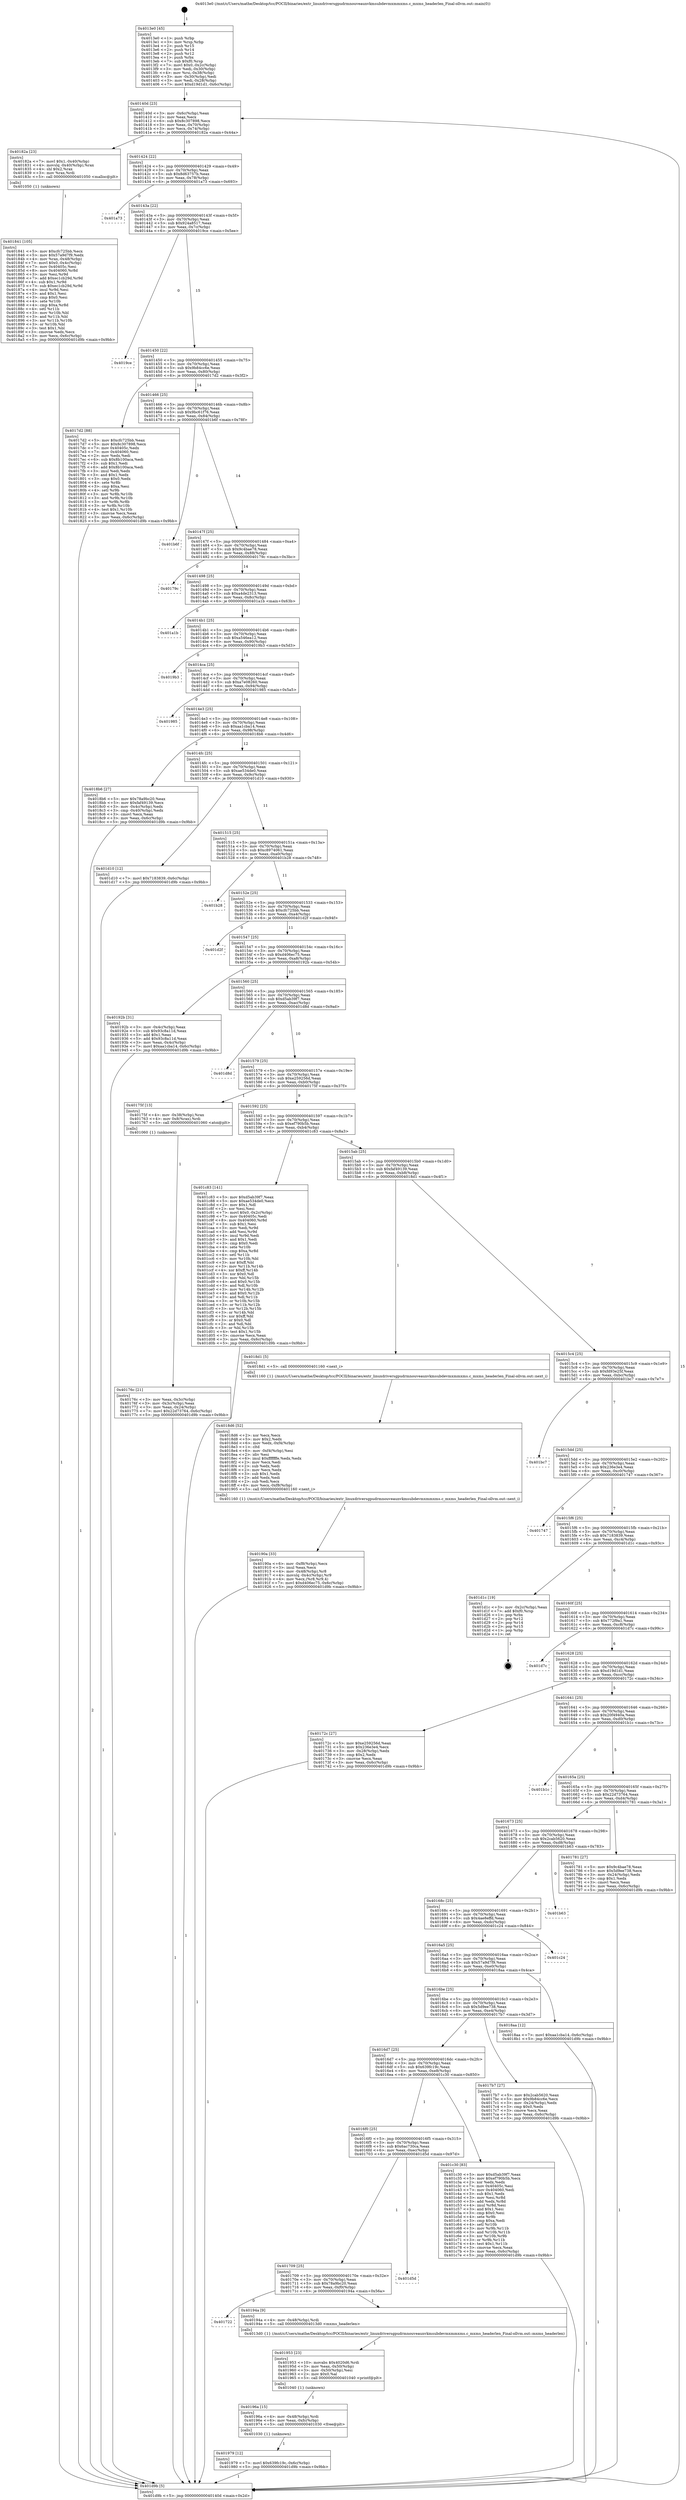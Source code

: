 digraph "0x4013e0" {
  label = "0x4013e0 (/mnt/c/Users/mathe/Desktop/tcc/POCII/binaries/extr_linuxdriversgpudrmnouveaunvkmsubdevmxmmxms.c_mxms_headerlen_Final-ollvm.out::main(0))"
  labelloc = "t"
  node[shape=record]

  Entry [label="",width=0.3,height=0.3,shape=circle,fillcolor=black,style=filled]
  "0x40140d" [label="{
     0x40140d [23]\l
     | [instrs]\l
     &nbsp;&nbsp;0x40140d \<+3\>: mov -0x6c(%rbp),%eax\l
     &nbsp;&nbsp;0x401410 \<+2\>: mov %eax,%ecx\l
     &nbsp;&nbsp;0x401412 \<+6\>: sub $0x8c307898,%ecx\l
     &nbsp;&nbsp;0x401418 \<+3\>: mov %eax,-0x70(%rbp)\l
     &nbsp;&nbsp;0x40141b \<+3\>: mov %ecx,-0x74(%rbp)\l
     &nbsp;&nbsp;0x40141e \<+6\>: je 000000000040182a \<main+0x44a\>\l
  }"]
  "0x40182a" [label="{
     0x40182a [23]\l
     | [instrs]\l
     &nbsp;&nbsp;0x40182a \<+7\>: movl $0x1,-0x40(%rbp)\l
     &nbsp;&nbsp;0x401831 \<+4\>: movslq -0x40(%rbp),%rax\l
     &nbsp;&nbsp;0x401835 \<+4\>: shl $0x2,%rax\l
     &nbsp;&nbsp;0x401839 \<+3\>: mov %rax,%rdi\l
     &nbsp;&nbsp;0x40183c \<+5\>: call 0000000000401050 \<malloc@plt\>\l
     | [calls]\l
     &nbsp;&nbsp;0x401050 \{1\} (unknown)\l
  }"]
  "0x401424" [label="{
     0x401424 [22]\l
     | [instrs]\l
     &nbsp;&nbsp;0x401424 \<+5\>: jmp 0000000000401429 \<main+0x49\>\l
     &nbsp;&nbsp;0x401429 \<+3\>: mov -0x70(%rbp),%eax\l
     &nbsp;&nbsp;0x40142c \<+5\>: sub $0x8d63757b,%eax\l
     &nbsp;&nbsp;0x401431 \<+3\>: mov %eax,-0x78(%rbp)\l
     &nbsp;&nbsp;0x401434 \<+6\>: je 0000000000401a73 \<main+0x693\>\l
  }"]
  Exit [label="",width=0.3,height=0.3,shape=circle,fillcolor=black,style=filled,peripheries=2]
  "0x401a73" [label="{
     0x401a73\l
  }", style=dashed]
  "0x40143a" [label="{
     0x40143a [22]\l
     | [instrs]\l
     &nbsp;&nbsp;0x40143a \<+5\>: jmp 000000000040143f \<main+0x5f\>\l
     &nbsp;&nbsp;0x40143f \<+3\>: mov -0x70(%rbp),%eax\l
     &nbsp;&nbsp;0x401442 \<+5\>: sub $0x924a8517,%eax\l
     &nbsp;&nbsp;0x401447 \<+3\>: mov %eax,-0x7c(%rbp)\l
     &nbsp;&nbsp;0x40144a \<+6\>: je 00000000004019ce \<main+0x5ee\>\l
  }"]
  "0x401979" [label="{
     0x401979 [12]\l
     | [instrs]\l
     &nbsp;&nbsp;0x401979 \<+7\>: movl $0x639fc19c,-0x6c(%rbp)\l
     &nbsp;&nbsp;0x401980 \<+5\>: jmp 0000000000401d9b \<main+0x9bb\>\l
  }"]
  "0x4019ce" [label="{
     0x4019ce\l
  }", style=dashed]
  "0x401450" [label="{
     0x401450 [22]\l
     | [instrs]\l
     &nbsp;&nbsp;0x401450 \<+5\>: jmp 0000000000401455 \<main+0x75\>\l
     &nbsp;&nbsp;0x401455 \<+3\>: mov -0x70(%rbp),%eax\l
     &nbsp;&nbsp;0x401458 \<+5\>: sub $0x9b84cc6e,%eax\l
     &nbsp;&nbsp;0x40145d \<+3\>: mov %eax,-0x80(%rbp)\l
     &nbsp;&nbsp;0x401460 \<+6\>: je 00000000004017d2 \<main+0x3f2\>\l
  }"]
  "0x40196a" [label="{
     0x40196a [15]\l
     | [instrs]\l
     &nbsp;&nbsp;0x40196a \<+4\>: mov -0x48(%rbp),%rdi\l
     &nbsp;&nbsp;0x40196e \<+6\>: mov %eax,-0xfc(%rbp)\l
     &nbsp;&nbsp;0x401974 \<+5\>: call 0000000000401030 \<free@plt\>\l
     | [calls]\l
     &nbsp;&nbsp;0x401030 \{1\} (unknown)\l
  }"]
  "0x4017d2" [label="{
     0x4017d2 [88]\l
     | [instrs]\l
     &nbsp;&nbsp;0x4017d2 \<+5\>: mov $0xcfc725bb,%eax\l
     &nbsp;&nbsp;0x4017d7 \<+5\>: mov $0x8c307898,%ecx\l
     &nbsp;&nbsp;0x4017dc \<+7\>: mov 0x40405c,%edx\l
     &nbsp;&nbsp;0x4017e3 \<+7\>: mov 0x404060,%esi\l
     &nbsp;&nbsp;0x4017ea \<+2\>: mov %edx,%edi\l
     &nbsp;&nbsp;0x4017ec \<+6\>: sub $0x8b100aca,%edi\l
     &nbsp;&nbsp;0x4017f2 \<+3\>: sub $0x1,%edi\l
     &nbsp;&nbsp;0x4017f5 \<+6\>: add $0x8b100aca,%edi\l
     &nbsp;&nbsp;0x4017fb \<+3\>: imul %edi,%edx\l
     &nbsp;&nbsp;0x4017fe \<+3\>: and $0x1,%edx\l
     &nbsp;&nbsp;0x401801 \<+3\>: cmp $0x0,%edx\l
     &nbsp;&nbsp;0x401804 \<+4\>: sete %r8b\l
     &nbsp;&nbsp;0x401808 \<+3\>: cmp $0xa,%esi\l
     &nbsp;&nbsp;0x40180b \<+4\>: setl %r9b\l
     &nbsp;&nbsp;0x40180f \<+3\>: mov %r8b,%r10b\l
     &nbsp;&nbsp;0x401812 \<+3\>: and %r9b,%r10b\l
     &nbsp;&nbsp;0x401815 \<+3\>: xor %r9b,%r8b\l
     &nbsp;&nbsp;0x401818 \<+3\>: or %r8b,%r10b\l
     &nbsp;&nbsp;0x40181b \<+4\>: test $0x1,%r10b\l
     &nbsp;&nbsp;0x40181f \<+3\>: cmovne %ecx,%eax\l
     &nbsp;&nbsp;0x401822 \<+3\>: mov %eax,-0x6c(%rbp)\l
     &nbsp;&nbsp;0x401825 \<+5\>: jmp 0000000000401d9b \<main+0x9bb\>\l
  }"]
  "0x401466" [label="{
     0x401466 [25]\l
     | [instrs]\l
     &nbsp;&nbsp;0x401466 \<+5\>: jmp 000000000040146b \<main+0x8b\>\l
     &nbsp;&nbsp;0x40146b \<+3\>: mov -0x70(%rbp),%eax\l
     &nbsp;&nbsp;0x40146e \<+5\>: sub $0x9bc61f76,%eax\l
     &nbsp;&nbsp;0x401473 \<+6\>: mov %eax,-0x84(%rbp)\l
     &nbsp;&nbsp;0x401479 \<+6\>: je 0000000000401b6f \<main+0x78f\>\l
  }"]
  "0x401953" [label="{
     0x401953 [23]\l
     | [instrs]\l
     &nbsp;&nbsp;0x401953 \<+10\>: movabs $0x4020d6,%rdi\l
     &nbsp;&nbsp;0x40195d \<+3\>: mov %eax,-0x50(%rbp)\l
     &nbsp;&nbsp;0x401960 \<+3\>: mov -0x50(%rbp),%esi\l
     &nbsp;&nbsp;0x401963 \<+2\>: mov $0x0,%al\l
     &nbsp;&nbsp;0x401965 \<+5\>: call 0000000000401040 \<printf@plt\>\l
     | [calls]\l
     &nbsp;&nbsp;0x401040 \{1\} (unknown)\l
  }"]
  "0x401b6f" [label="{
     0x401b6f\l
  }", style=dashed]
  "0x40147f" [label="{
     0x40147f [25]\l
     | [instrs]\l
     &nbsp;&nbsp;0x40147f \<+5\>: jmp 0000000000401484 \<main+0xa4\>\l
     &nbsp;&nbsp;0x401484 \<+3\>: mov -0x70(%rbp),%eax\l
     &nbsp;&nbsp;0x401487 \<+5\>: sub $0x9c4bae78,%eax\l
     &nbsp;&nbsp;0x40148c \<+6\>: mov %eax,-0x88(%rbp)\l
     &nbsp;&nbsp;0x401492 \<+6\>: je 000000000040179c \<main+0x3bc\>\l
  }"]
  "0x401722" [label="{
     0x401722\l
  }", style=dashed]
  "0x40179c" [label="{
     0x40179c\l
  }", style=dashed]
  "0x401498" [label="{
     0x401498 [25]\l
     | [instrs]\l
     &nbsp;&nbsp;0x401498 \<+5\>: jmp 000000000040149d \<main+0xbd\>\l
     &nbsp;&nbsp;0x40149d \<+3\>: mov -0x70(%rbp),%eax\l
     &nbsp;&nbsp;0x4014a0 \<+5\>: sub $0xa4de2313,%eax\l
     &nbsp;&nbsp;0x4014a5 \<+6\>: mov %eax,-0x8c(%rbp)\l
     &nbsp;&nbsp;0x4014ab \<+6\>: je 0000000000401a1b \<main+0x63b\>\l
  }"]
  "0x40194a" [label="{
     0x40194a [9]\l
     | [instrs]\l
     &nbsp;&nbsp;0x40194a \<+4\>: mov -0x48(%rbp),%rdi\l
     &nbsp;&nbsp;0x40194e \<+5\>: call 00000000004013d0 \<mxms_headerlen\>\l
     | [calls]\l
     &nbsp;&nbsp;0x4013d0 \{1\} (/mnt/c/Users/mathe/Desktop/tcc/POCII/binaries/extr_linuxdriversgpudrmnouveaunvkmsubdevmxmmxms.c_mxms_headerlen_Final-ollvm.out::mxms_headerlen)\l
  }"]
  "0x401a1b" [label="{
     0x401a1b\l
  }", style=dashed]
  "0x4014b1" [label="{
     0x4014b1 [25]\l
     | [instrs]\l
     &nbsp;&nbsp;0x4014b1 \<+5\>: jmp 00000000004014b6 \<main+0xd6\>\l
     &nbsp;&nbsp;0x4014b6 \<+3\>: mov -0x70(%rbp),%eax\l
     &nbsp;&nbsp;0x4014b9 \<+5\>: sub $0xa546ea12,%eax\l
     &nbsp;&nbsp;0x4014be \<+6\>: mov %eax,-0x90(%rbp)\l
     &nbsp;&nbsp;0x4014c4 \<+6\>: je 00000000004019b3 \<main+0x5d3\>\l
  }"]
  "0x401709" [label="{
     0x401709 [25]\l
     | [instrs]\l
     &nbsp;&nbsp;0x401709 \<+5\>: jmp 000000000040170e \<main+0x32e\>\l
     &nbsp;&nbsp;0x40170e \<+3\>: mov -0x70(%rbp),%eax\l
     &nbsp;&nbsp;0x401711 \<+5\>: sub $0x78a9bc20,%eax\l
     &nbsp;&nbsp;0x401716 \<+6\>: mov %eax,-0xf0(%rbp)\l
     &nbsp;&nbsp;0x40171c \<+6\>: je 000000000040194a \<main+0x56a\>\l
  }"]
  "0x4019b3" [label="{
     0x4019b3\l
  }", style=dashed]
  "0x4014ca" [label="{
     0x4014ca [25]\l
     | [instrs]\l
     &nbsp;&nbsp;0x4014ca \<+5\>: jmp 00000000004014cf \<main+0xef\>\l
     &nbsp;&nbsp;0x4014cf \<+3\>: mov -0x70(%rbp),%eax\l
     &nbsp;&nbsp;0x4014d2 \<+5\>: sub $0xa7e08260,%eax\l
     &nbsp;&nbsp;0x4014d7 \<+6\>: mov %eax,-0x94(%rbp)\l
     &nbsp;&nbsp;0x4014dd \<+6\>: je 0000000000401985 \<main+0x5a5\>\l
  }"]
  "0x401d5d" [label="{
     0x401d5d\l
  }", style=dashed]
  "0x401985" [label="{
     0x401985\l
  }", style=dashed]
  "0x4014e3" [label="{
     0x4014e3 [25]\l
     | [instrs]\l
     &nbsp;&nbsp;0x4014e3 \<+5\>: jmp 00000000004014e8 \<main+0x108\>\l
     &nbsp;&nbsp;0x4014e8 \<+3\>: mov -0x70(%rbp),%eax\l
     &nbsp;&nbsp;0x4014eb \<+5\>: sub $0xaa1cba14,%eax\l
     &nbsp;&nbsp;0x4014f0 \<+6\>: mov %eax,-0x98(%rbp)\l
     &nbsp;&nbsp;0x4014f6 \<+6\>: je 00000000004018b6 \<main+0x4d6\>\l
  }"]
  "0x4016f0" [label="{
     0x4016f0 [25]\l
     | [instrs]\l
     &nbsp;&nbsp;0x4016f0 \<+5\>: jmp 00000000004016f5 \<main+0x315\>\l
     &nbsp;&nbsp;0x4016f5 \<+3\>: mov -0x70(%rbp),%eax\l
     &nbsp;&nbsp;0x4016f8 \<+5\>: sub $0x6ac730ca,%eax\l
     &nbsp;&nbsp;0x4016fd \<+6\>: mov %eax,-0xec(%rbp)\l
     &nbsp;&nbsp;0x401703 \<+6\>: je 0000000000401d5d \<main+0x97d\>\l
  }"]
  "0x4018b6" [label="{
     0x4018b6 [27]\l
     | [instrs]\l
     &nbsp;&nbsp;0x4018b6 \<+5\>: mov $0x78a9bc20,%eax\l
     &nbsp;&nbsp;0x4018bb \<+5\>: mov $0xfaf49139,%ecx\l
     &nbsp;&nbsp;0x4018c0 \<+3\>: mov -0x4c(%rbp),%edx\l
     &nbsp;&nbsp;0x4018c3 \<+3\>: cmp -0x40(%rbp),%edx\l
     &nbsp;&nbsp;0x4018c6 \<+3\>: cmovl %ecx,%eax\l
     &nbsp;&nbsp;0x4018c9 \<+3\>: mov %eax,-0x6c(%rbp)\l
     &nbsp;&nbsp;0x4018cc \<+5\>: jmp 0000000000401d9b \<main+0x9bb\>\l
  }"]
  "0x4014fc" [label="{
     0x4014fc [25]\l
     | [instrs]\l
     &nbsp;&nbsp;0x4014fc \<+5\>: jmp 0000000000401501 \<main+0x121\>\l
     &nbsp;&nbsp;0x401501 \<+3\>: mov -0x70(%rbp),%eax\l
     &nbsp;&nbsp;0x401504 \<+5\>: sub $0xae534de0,%eax\l
     &nbsp;&nbsp;0x401509 \<+6\>: mov %eax,-0x9c(%rbp)\l
     &nbsp;&nbsp;0x40150f \<+6\>: je 0000000000401d10 \<main+0x930\>\l
  }"]
  "0x401c30" [label="{
     0x401c30 [83]\l
     | [instrs]\l
     &nbsp;&nbsp;0x401c30 \<+5\>: mov $0xd5ab39f7,%eax\l
     &nbsp;&nbsp;0x401c35 \<+5\>: mov $0xef790b5b,%ecx\l
     &nbsp;&nbsp;0x401c3a \<+2\>: xor %edx,%edx\l
     &nbsp;&nbsp;0x401c3c \<+7\>: mov 0x40405c,%esi\l
     &nbsp;&nbsp;0x401c43 \<+7\>: mov 0x404060,%edi\l
     &nbsp;&nbsp;0x401c4a \<+3\>: sub $0x1,%edx\l
     &nbsp;&nbsp;0x401c4d \<+3\>: mov %esi,%r8d\l
     &nbsp;&nbsp;0x401c50 \<+3\>: add %edx,%r8d\l
     &nbsp;&nbsp;0x401c53 \<+4\>: imul %r8d,%esi\l
     &nbsp;&nbsp;0x401c57 \<+3\>: and $0x1,%esi\l
     &nbsp;&nbsp;0x401c5a \<+3\>: cmp $0x0,%esi\l
     &nbsp;&nbsp;0x401c5d \<+4\>: sete %r9b\l
     &nbsp;&nbsp;0x401c61 \<+3\>: cmp $0xa,%edi\l
     &nbsp;&nbsp;0x401c64 \<+4\>: setl %r10b\l
     &nbsp;&nbsp;0x401c68 \<+3\>: mov %r9b,%r11b\l
     &nbsp;&nbsp;0x401c6b \<+3\>: and %r10b,%r11b\l
     &nbsp;&nbsp;0x401c6e \<+3\>: xor %r10b,%r9b\l
     &nbsp;&nbsp;0x401c71 \<+3\>: or %r9b,%r11b\l
     &nbsp;&nbsp;0x401c74 \<+4\>: test $0x1,%r11b\l
     &nbsp;&nbsp;0x401c78 \<+3\>: cmovne %ecx,%eax\l
     &nbsp;&nbsp;0x401c7b \<+3\>: mov %eax,-0x6c(%rbp)\l
     &nbsp;&nbsp;0x401c7e \<+5\>: jmp 0000000000401d9b \<main+0x9bb\>\l
  }"]
  "0x401d10" [label="{
     0x401d10 [12]\l
     | [instrs]\l
     &nbsp;&nbsp;0x401d10 \<+7\>: movl $0x7183839,-0x6c(%rbp)\l
     &nbsp;&nbsp;0x401d17 \<+5\>: jmp 0000000000401d9b \<main+0x9bb\>\l
  }"]
  "0x401515" [label="{
     0x401515 [25]\l
     | [instrs]\l
     &nbsp;&nbsp;0x401515 \<+5\>: jmp 000000000040151a \<main+0x13a\>\l
     &nbsp;&nbsp;0x40151a \<+3\>: mov -0x70(%rbp),%eax\l
     &nbsp;&nbsp;0x40151d \<+5\>: sub $0xc8974061,%eax\l
     &nbsp;&nbsp;0x401522 \<+6\>: mov %eax,-0xa0(%rbp)\l
     &nbsp;&nbsp;0x401528 \<+6\>: je 0000000000401b28 \<main+0x748\>\l
  }"]
  "0x40190a" [label="{
     0x40190a [33]\l
     | [instrs]\l
     &nbsp;&nbsp;0x40190a \<+6\>: mov -0xf8(%rbp),%ecx\l
     &nbsp;&nbsp;0x401910 \<+3\>: imul %eax,%ecx\l
     &nbsp;&nbsp;0x401913 \<+4\>: mov -0x48(%rbp),%r8\l
     &nbsp;&nbsp;0x401917 \<+4\>: movslq -0x4c(%rbp),%r9\l
     &nbsp;&nbsp;0x40191b \<+4\>: mov %ecx,(%r8,%r9,4)\l
     &nbsp;&nbsp;0x40191f \<+7\>: movl $0xd406ec75,-0x6c(%rbp)\l
     &nbsp;&nbsp;0x401926 \<+5\>: jmp 0000000000401d9b \<main+0x9bb\>\l
  }"]
  "0x401b28" [label="{
     0x401b28\l
  }", style=dashed]
  "0x40152e" [label="{
     0x40152e [25]\l
     | [instrs]\l
     &nbsp;&nbsp;0x40152e \<+5\>: jmp 0000000000401533 \<main+0x153\>\l
     &nbsp;&nbsp;0x401533 \<+3\>: mov -0x70(%rbp),%eax\l
     &nbsp;&nbsp;0x401536 \<+5\>: sub $0xcfc725bb,%eax\l
     &nbsp;&nbsp;0x40153b \<+6\>: mov %eax,-0xa4(%rbp)\l
     &nbsp;&nbsp;0x401541 \<+6\>: je 0000000000401d2f \<main+0x94f\>\l
  }"]
  "0x4018d6" [label="{
     0x4018d6 [52]\l
     | [instrs]\l
     &nbsp;&nbsp;0x4018d6 \<+2\>: xor %ecx,%ecx\l
     &nbsp;&nbsp;0x4018d8 \<+5\>: mov $0x2,%edx\l
     &nbsp;&nbsp;0x4018dd \<+6\>: mov %edx,-0xf4(%rbp)\l
     &nbsp;&nbsp;0x4018e3 \<+1\>: cltd\l
     &nbsp;&nbsp;0x4018e4 \<+6\>: mov -0xf4(%rbp),%esi\l
     &nbsp;&nbsp;0x4018ea \<+2\>: idiv %esi\l
     &nbsp;&nbsp;0x4018ec \<+6\>: imul $0xfffffffe,%edx,%edx\l
     &nbsp;&nbsp;0x4018f2 \<+2\>: mov %ecx,%edi\l
     &nbsp;&nbsp;0x4018f4 \<+2\>: sub %edx,%edi\l
     &nbsp;&nbsp;0x4018f6 \<+2\>: mov %ecx,%edx\l
     &nbsp;&nbsp;0x4018f8 \<+3\>: sub $0x1,%edx\l
     &nbsp;&nbsp;0x4018fb \<+2\>: add %edx,%edi\l
     &nbsp;&nbsp;0x4018fd \<+2\>: sub %edi,%ecx\l
     &nbsp;&nbsp;0x4018ff \<+6\>: mov %ecx,-0xf8(%rbp)\l
     &nbsp;&nbsp;0x401905 \<+5\>: call 0000000000401160 \<next_i\>\l
     | [calls]\l
     &nbsp;&nbsp;0x401160 \{1\} (/mnt/c/Users/mathe/Desktop/tcc/POCII/binaries/extr_linuxdriversgpudrmnouveaunvkmsubdevmxmmxms.c_mxms_headerlen_Final-ollvm.out::next_i)\l
  }"]
  "0x401d2f" [label="{
     0x401d2f\l
  }", style=dashed]
  "0x401547" [label="{
     0x401547 [25]\l
     | [instrs]\l
     &nbsp;&nbsp;0x401547 \<+5\>: jmp 000000000040154c \<main+0x16c\>\l
     &nbsp;&nbsp;0x40154c \<+3\>: mov -0x70(%rbp),%eax\l
     &nbsp;&nbsp;0x40154f \<+5\>: sub $0xd406ec75,%eax\l
     &nbsp;&nbsp;0x401554 \<+6\>: mov %eax,-0xa8(%rbp)\l
     &nbsp;&nbsp;0x40155a \<+6\>: je 000000000040192b \<main+0x54b\>\l
  }"]
  "0x401841" [label="{
     0x401841 [105]\l
     | [instrs]\l
     &nbsp;&nbsp;0x401841 \<+5\>: mov $0xcfc725bb,%ecx\l
     &nbsp;&nbsp;0x401846 \<+5\>: mov $0x57a9d7f9,%edx\l
     &nbsp;&nbsp;0x40184b \<+4\>: mov %rax,-0x48(%rbp)\l
     &nbsp;&nbsp;0x40184f \<+7\>: movl $0x0,-0x4c(%rbp)\l
     &nbsp;&nbsp;0x401856 \<+7\>: mov 0x40405c,%esi\l
     &nbsp;&nbsp;0x40185d \<+8\>: mov 0x404060,%r8d\l
     &nbsp;&nbsp;0x401865 \<+3\>: mov %esi,%r9d\l
     &nbsp;&nbsp;0x401868 \<+7\>: add $0xec1cb29d,%r9d\l
     &nbsp;&nbsp;0x40186f \<+4\>: sub $0x1,%r9d\l
     &nbsp;&nbsp;0x401873 \<+7\>: sub $0xec1cb29d,%r9d\l
     &nbsp;&nbsp;0x40187a \<+4\>: imul %r9d,%esi\l
     &nbsp;&nbsp;0x40187e \<+3\>: and $0x1,%esi\l
     &nbsp;&nbsp;0x401881 \<+3\>: cmp $0x0,%esi\l
     &nbsp;&nbsp;0x401884 \<+4\>: sete %r10b\l
     &nbsp;&nbsp;0x401888 \<+4\>: cmp $0xa,%r8d\l
     &nbsp;&nbsp;0x40188c \<+4\>: setl %r11b\l
     &nbsp;&nbsp;0x401890 \<+3\>: mov %r10b,%bl\l
     &nbsp;&nbsp;0x401893 \<+3\>: and %r11b,%bl\l
     &nbsp;&nbsp;0x401896 \<+3\>: xor %r11b,%r10b\l
     &nbsp;&nbsp;0x401899 \<+3\>: or %r10b,%bl\l
     &nbsp;&nbsp;0x40189c \<+3\>: test $0x1,%bl\l
     &nbsp;&nbsp;0x40189f \<+3\>: cmovne %edx,%ecx\l
     &nbsp;&nbsp;0x4018a2 \<+3\>: mov %ecx,-0x6c(%rbp)\l
     &nbsp;&nbsp;0x4018a5 \<+5\>: jmp 0000000000401d9b \<main+0x9bb\>\l
  }"]
  "0x40192b" [label="{
     0x40192b [31]\l
     | [instrs]\l
     &nbsp;&nbsp;0x40192b \<+3\>: mov -0x4c(%rbp),%eax\l
     &nbsp;&nbsp;0x40192e \<+5\>: sub $0x93c8a11d,%eax\l
     &nbsp;&nbsp;0x401933 \<+3\>: add $0x1,%eax\l
     &nbsp;&nbsp;0x401936 \<+5\>: add $0x93c8a11d,%eax\l
     &nbsp;&nbsp;0x40193b \<+3\>: mov %eax,-0x4c(%rbp)\l
     &nbsp;&nbsp;0x40193e \<+7\>: movl $0xaa1cba14,-0x6c(%rbp)\l
     &nbsp;&nbsp;0x401945 \<+5\>: jmp 0000000000401d9b \<main+0x9bb\>\l
  }"]
  "0x401560" [label="{
     0x401560 [25]\l
     | [instrs]\l
     &nbsp;&nbsp;0x401560 \<+5\>: jmp 0000000000401565 \<main+0x185\>\l
     &nbsp;&nbsp;0x401565 \<+3\>: mov -0x70(%rbp),%eax\l
     &nbsp;&nbsp;0x401568 \<+5\>: sub $0xd5ab39f7,%eax\l
     &nbsp;&nbsp;0x40156d \<+6\>: mov %eax,-0xac(%rbp)\l
     &nbsp;&nbsp;0x401573 \<+6\>: je 0000000000401d8d \<main+0x9ad\>\l
  }"]
  "0x4016d7" [label="{
     0x4016d7 [25]\l
     | [instrs]\l
     &nbsp;&nbsp;0x4016d7 \<+5\>: jmp 00000000004016dc \<main+0x2fc\>\l
     &nbsp;&nbsp;0x4016dc \<+3\>: mov -0x70(%rbp),%eax\l
     &nbsp;&nbsp;0x4016df \<+5\>: sub $0x639fc19c,%eax\l
     &nbsp;&nbsp;0x4016e4 \<+6\>: mov %eax,-0xe8(%rbp)\l
     &nbsp;&nbsp;0x4016ea \<+6\>: je 0000000000401c30 \<main+0x850\>\l
  }"]
  "0x401d8d" [label="{
     0x401d8d\l
  }", style=dashed]
  "0x401579" [label="{
     0x401579 [25]\l
     | [instrs]\l
     &nbsp;&nbsp;0x401579 \<+5\>: jmp 000000000040157e \<main+0x19e\>\l
     &nbsp;&nbsp;0x40157e \<+3\>: mov -0x70(%rbp),%eax\l
     &nbsp;&nbsp;0x401581 \<+5\>: sub $0xe259256d,%eax\l
     &nbsp;&nbsp;0x401586 \<+6\>: mov %eax,-0xb0(%rbp)\l
     &nbsp;&nbsp;0x40158c \<+6\>: je 000000000040175f \<main+0x37f\>\l
  }"]
  "0x4017b7" [label="{
     0x4017b7 [27]\l
     | [instrs]\l
     &nbsp;&nbsp;0x4017b7 \<+5\>: mov $0x2cab5620,%eax\l
     &nbsp;&nbsp;0x4017bc \<+5\>: mov $0x9b84cc6e,%ecx\l
     &nbsp;&nbsp;0x4017c1 \<+3\>: mov -0x24(%rbp),%edx\l
     &nbsp;&nbsp;0x4017c4 \<+3\>: cmp $0x0,%edx\l
     &nbsp;&nbsp;0x4017c7 \<+3\>: cmove %ecx,%eax\l
     &nbsp;&nbsp;0x4017ca \<+3\>: mov %eax,-0x6c(%rbp)\l
     &nbsp;&nbsp;0x4017cd \<+5\>: jmp 0000000000401d9b \<main+0x9bb\>\l
  }"]
  "0x40175f" [label="{
     0x40175f [13]\l
     | [instrs]\l
     &nbsp;&nbsp;0x40175f \<+4\>: mov -0x38(%rbp),%rax\l
     &nbsp;&nbsp;0x401763 \<+4\>: mov 0x8(%rax),%rdi\l
     &nbsp;&nbsp;0x401767 \<+5\>: call 0000000000401060 \<atoi@plt\>\l
     | [calls]\l
     &nbsp;&nbsp;0x401060 \{1\} (unknown)\l
  }"]
  "0x401592" [label="{
     0x401592 [25]\l
     | [instrs]\l
     &nbsp;&nbsp;0x401592 \<+5\>: jmp 0000000000401597 \<main+0x1b7\>\l
     &nbsp;&nbsp;0x401597 \<+3\>: mov -0x70(%rbp),%eax\l
     &nbsp;&nbsp;0x40159a \<+5\>: sub $0xef790b5b,%eax\l
     &nbsp;&nbsp;0x40159f \<+6\>: mov %eax,-0xb4(%rbp)\l
     &nbsp;&nbsp;0x4015a5 \<+6\>: je 0000000000401c83 \<main+0x8a3\>\l
  }"]
  "0x4016be" [label="{
     0x4016be [25]\l
     | [instrs]\l
     &nbsp;&nbsp;0x4016be \<+5\>: jmp 00000000004016c3 \<main+0x2e3\>\l
     &nbsp;&nbsp;0x4016c3 \<+3\>: mov -0x70(%rbp),%eax\l
     &nbsp;&nbsp;0x4016c6 \<+5\>: sub $0x5d9ee738,%eax\l
     &nbsp;&nbsp;0x4016cb \<+6\>: mov %eax,-0xe4(%rbp)\l
     &nbsp;&nbsp;0x4016d1 \<+6\>: je 00000000004017b7 \<main+0x3d7\>\l
  }"]
  "0x401c83" [label="{
     0x401c83 [141]\l
     | [instrs]\l
     &nbsp;&nbsp;0x401c83 \<+5\>: mov $0xd5ab39f7,%eax\l
     &nbsp;&nbsp;0x401c88 \<+5\>: mov $0xae534de0,%ecx\l
     &nbsp;&nbsp;0x401c8d \<+2\>: mov $0x1,%dl\l
     &nbsp;&nbsp;0x401c8f \<+2\>: xor %esi,%esi\l
     &nbsp;&nbsp;0x401c91 \<+7\>: movl $0x0,-0x2c(%rbp)\l
     &nbsp;&nbsp;0x401c98 \<+7\>: mov 0x40405c,%edi\l
     &nbsp;&nbsp;0x401c9f \<+8\>: mov 0x404060,%r8d\l
     &nbsp;&nbsp;0x401ca7 \<+3\>: sub $0x1,%esi\l
     &nbsp;&nbsp;0x401caa \<+3\>: mov %edi,%r9d\l
     &nbsp;&nbsp;0x401cad \<+3\>: add %esi,%r9d\l
     &nbsp;&nbsp;0x401cb0 \<+4\>: imul %r9d,%edi\l
     &nbsp;&nbsp;0x401cb4 \<+3\>: and $0x1,%edi\l
     &nbsp;&nbsp;0x401cb7 \<+3\>: cmp $0x0,%edi\l
     &nbsp;&nbsp;0x401cba \<+4\>: sete %r10b\l
     &nbsp;&nbsp;0x401cbe \<+4\>: cmp $0xa,%r8d\l
     &nbsp;&nbsp;0x401cc2 \<+4\>: setl %r11b\l
     &nbsp;&nbsp;0x401cc6 \<+3\>: mov %r10b,%bl\l
     &nbsp;&nbsp;0x401cc9 \<+3\>: xor $0xff,%bl\l
     &nbsp;&nbsp;0x401ccc \<+3\>: mov %r11b,%r14b\l
     &nbsp;&nbsp;0x401ccf \<+4\>: xor $0xff,%r14b\l
     &nbsp;&nbsp;0x401cd3 \<+3\>: xor $0x0,%dl\l
     &nbsp;&nbsp;0x401cd6 \<+3\>: mov %bl,%r15b\l
     &nbsp;&nbsp;0x401cd9 \<+4\>: and $0x0,%r15b\l
     &nbsp;&nbsp;0x401cdd \<+3\>: and %dl,%r10b\l
     &nbsp;&nbsp;0x401ce0 \<+3\>: mov %r14b,%r12b\l
     &nbsp;&nbsp;0x401ce3 \<+4\>: and $0x0,%r12b\l
     &nbsp;&nbsp;0x401ce7 \<+3\>: and %dl,%r11b\l
     &nbsp;&nbsp;0x401cea \<+3\>: or %r10b,%r15b\l
     &nbsp;&nbsp;0x401ced \<+3\>: or %r11b,%r12b\l
     &nbsp;&nbsp;0x401cf0 \<+3\>: xor %r12b,%r15b\l
     &nbsp;&nbsp;0x401cf3 \<+3\>: or %r14b,%bl\l
     &nbsp;&nbsp;0x401cf6 \<+3\>: xor $0xff,%bl\l
     &nbsp;&nbsp;0x401cf9 \<+3\>: or $0x0,%dl\l
     &nbsp;&nbsp;0x401cfc \<+2\>: and %dl,%bl\l
     &nbsp;&nbsp;0x401cfe \<+3\>: or %bl,%r15b\l
     &nbsp;&nbsp;0x401d01 \<+4\>: test $0x1,%r15b\l
     &nbsp;&nbsp;0x401d05 \<+3\>: cmovne %ecx,%eax\l
     &nbsp;&nbsp;0x401d08 \<+3\>: mov %eax,-0x6c(%rbp)\l
     &nbsp;&nbsp;0x401d0b \<+5\>: jmp 0000000000401d9b \<main+0x9bb\>\l
  }"]
  "0x4015ab" [label="{
     0x4015ab [25]\l
     | [instrs]\l
     &nbsp;&nbsp;0x4015ab \<+5\>: jmp 00000000004015b0 \<main+0x1d0\>\l
     &nbsp;&nbsp;0x4015b0 \<+3\>: mov -0x70(%rbp),%eax\l
     &nbsp;&nbsp;0x4015b3 \<+5\>: sub $0xfaf49139,%eax\l
     &nbsp;&nbsp;0x4015b8 \<+6\>: mov %eax,-0xb8(%rbp)\l
     &nbsp;&nbsp;0x4015be \<+6\>: je 00000000004018d1 \<main+0x4f1\>\l
  }"]
  "0x4018aa" [label="{
     0x4018aa [12]\l
     | [instrs]\l
     &nbsp;&nbsp;0x4018aa \<+7\>: movl $0xaa1cba14,-0x6c(%rbp)\l
     &nbsp;&nbsp;0x4018b1 \<+5\>: jmp 0000000000401d9b \<main+0x9bb\>\l
  }"]
  "0x4018d1" [label="{
     0x4018d1 [5]\l
     | [instrs]\l
     &nbsp;&nbsp;0x4018d1 \<+5\>: call 0000000000401160 \<next_i\>\l
     | [calls]\l
     &nbsp;&nbsp;0x401160 \{1\} (/mnt/c/Users/mathe/Desktop/tcc/POCII/binaries/extr_linuxdriversgpudrmnouveaunvkmsubdevmxmmxms.c_mxms_headerlen_Final-ollvm.out::next_i)\l
  }"]
  "0x4015c4" [label="{
     0x4015c4 [25]\l
     | [instrs]\l
     &nbsp;&nbsp;0x4015c4 \<+5\>: jmp 00000000004015c9 \<main+0x1e9\>\l
     &nbsp;&nbsp;0x4015c9 \<+3\>: mov -0x70(%rbp),%eax\l
     &nbsp;&nbsp;0x4015cc \<+5\>: sub $0xfd93e25f,%eax\l
     &nbsp;&nbsp;0x4015d1 \<+6\>: mov %eax,-0xbc(%rbp)\l
     &nbsp;&nbsp;0x4015d7 \<+6\>: je 0000000000401bc7 \<main+0x7e7\>\l
  }"]
  "0x4016a5" [label="{
     0x4016a5 [25]\l
     | [instrs]\l
     &nbsp;&nbsp;0x4016a5 \<+5\>: jmp 00000000004016aa \<main+0x2ca\>\l
     &nbsp;&nbsp;0x4016aa \<+3\>: mov -0x70(%rbp),%eax\l
     &nbsp;&nbsp;0x4016ad \<+5\>: sub $0x57a9d7f9,%eax\l
     &nbsp;&nbsp;0x4016b2 \<+6\>: mov %eax,-0xe0(%rbp)\l
     &nbsp;&nbsp;0x4016b8 \<+6\>: je 00000000004018aa \<main+0x4ca\>\l
  }"]
  "0x401bc7" [label="{
     0x401bc7\l
  }", style=dashed]
  "0x4015dd" [label="{
     0x4015dd [25]\l
     | [instrs]\l
     &nbsp;&nbsp;0x4015dd \<+5\>: jmp 00000000004015e2 \<main+0x202\>\l
     &nbsp;&nbsp;0x4015e2 \<+3\>: mov -0x70(%rbp),%eax\l
     &nbsp;&nbsp;0x4015e5 \<+5\>: sub $0x236e3e4,%eax\l
     &nbsp;&nbsp;0x4015ea \<+6\>: mov %eax,-0xc0(%rbp)\l
     &nbsp;&nbsp;0x4015f0 \<+6\>: je 0000000000401747 \<main+0x367\>\l
  }"]
  "0x401c24" [label="{
     0x401c24\l
  }", style=dashed]
  "0x401747" [label="{
     0x401747\l
  }", style=dashed]
  "0x4015f6" [label="{
     0x4015f6 [25]\l
     | [instrs]\l
     &nbsp;&nbsp;0x4015f6 \<+5\>: jmp 00000000004015fb \<main+0x21b\>\l
     &nbsp;&nbsp;0x4015fb \<+3\>: mov -0x70(%rbp),%eax\l
     &nbsp;&nbsp;0x4015fe \<+5\>: sub $0x7183839,%eax\l
     &nbsp;&nbsp;0x401603 \<+6\>: mov %eax,-0xc4(%rbp)\l
     &nbsp;&nbsp;0x401609 \<+6\>: je 0000000000401d1c \<main+0x93c\>\l
  }"]
  "0x40168c" [label="{
     0x40168c [25]\l
     | [instrs]\l
     &nbsp;&nbsp;0x40168c \<+5\>: jmp 0000000000401691 \<main+0x2b1\>\l
     &nbsp;&nbsp;0x401691 \<+3\>: mov -0x70(%rbp),%eax\l
     &nbsp;&nbsp;0x401694 \<+5\>: sub $0x4ae8effd,%eax\l
     &nbsp;&nbsp;0x401699 \<+6\>: mov %eax,-0xdc(%rbp)\l
     &nbsp;&nbsp;0x40169f \<+6\>: je 0000000000401c24 \<main+0x844\>\l
  }"]
  "0x401d1c" [label="{
     0x401d1c [19]\l
     | [instrs]\l
     &nbsp;&nbsp;0x401d1c \<+3\>: mov -0x2c(%rbp),%eax\l
     &nbsp;&nbsp;0x401d1f \<+7\>: add $0xf0,%rsp\l
     &nbsp;&nbsp;0x401d26 \<+1\>: pop %rbx\l
     &nbsp;&nbsp;0x401d27 \<+2\>: pop %r12\l
     &nbsp;&nbsp;0x401d29 \<+2\>: pop %r14\l
     &nbsp;&nbsp;0x401d2b \<+2\>: pop %r15\l
     &nbsp;&nbsp;0x401d2d \<+1\>: pop %rbp\l
     &nbsp;&nbsp;0x401d2e \<+1\>: ret\l
  }"]
  "0x40160f" [label="{
     0x40160f [25]\l
     | [instrs]\l
     &nbsp;&nbsp;0x40160f \<+5\>: jmp 0000000000401614 \<main+0x234\>\l
     &nbsp;&nbsp;0x401614 \<+3\>: mov -0x70(%rbp),%eax\l
     &nbsp;&nbsp;0x401617 \<+5\>: sub $0x772f9a1,%eax\l
     &nbsp;&nbsp;0x40161c \<+6\>: mov %eax,-0xc8(%rbp)\l
     &nbsp;&nbsp;0x401622 \<+6\>: je 0000000000401d7c \<main+0x99c\>\l
  }"]
  "0x401b63" [label="{
     0x401b63\l
  }", style=dashed]
  "0x401d7c" [label="{
     0x401d7c\l
  }", style=dashed]
  "0x401628" [label="{
     0x401628 [25]\l
     | [instrs]\l
     &nbsp;&nbsp;0x401628 \<+5\>: jmp 000000000040162d \<main+0x24d\>\l
     &nbsp;&nbsp;0x40162d \<+3\>: mov -0x70(%rbp),%eax\l
     &nbsp;&nbsp;0x401630 \<+5\>: sub $0xd19d1d1,%eax\l
     &nbsp;&nbsp;0x401635 \<+6\>: mov %eax,-0xcc(%rbp)\l
     &nbsp;&nbsp;0x40163b \<+6\>: je 000000000040172c \<main+0x34c\>\l
  }"]
  "0x401673" [label="{
     0x401673 [25]\l
     | [instrs]\l
     &nbsp;&nbsp;0x401673 \<+5\>: jmp 0000000000401678 \<main+0x298\>\l
     &nbsp;&nbsp;0x401678 \<+3\>: mov -0x70(%rbp),%eax\l
     &nbsp;&nbsp;0x40167b \<+5\>: sub $0x2cab5620,%eax\l
     &nbsp;&nbsp;0x401680 \<+6\>: mov %eax,-0xd8(%rbp)\l
     &nbsp;&nbsp;0x401686 \<+6\>: je 0000000000401b63 \<main+0x783\>\l
  }"]
  "0x40172c" [label="{
     0x40172c [27]\l
     | [instrs]\l
     &nbsp;&nbsp;0x40172c \<+5\>: mov $0xe259256d,%eax\l
     &nbsp;&nbsp;0x401731 \<+5\>: mov $0x236e3e4,%ecx\l
     &nbsp;&nbsp;0x401736 \<+3\>: mov -0x28(%rbp),%edx\l
     &nbsp;&nbsp;0x401739 \<+3\>: cmp $0x2,%edx\l
     &nbsp;&nbsp;0x40173c \<+3\>: cmovne %ecx,%eax\l
     &nbsp;&nbsp;0x40173f \<+3\>: mov %eax,-0x6c(%rbp)\l
     &nbsp;&nbsp;0x401742 \<+5\>: jmp 0000000000401d9b \<main+0x9bb\>\l
  }"]
  "0x401641" [label="{
     0x401641 [25]\l
     | [instrs]\l
     &nbsp;&nbsp;0x401641 \<+5\>: jmp 0000000000401646 \<main+0x266\>\l
     &nbsp;&nbsp;0x401646 \<+3\>: mov -0x70(%rbp),%eax\l
     &nbsp;&nbsp;0x401649 \<+5\>: sub $0x20f4940a,%eax\l
     &nbsp;&nbsp;0x40164e \<+6\>: mov %eax,-0xd0(%rbp)\l
     &nbsp;&nbsp;0x401654 \<+6\>: je 0000000000401b1c \<main+0x73c\>\l
  }"]
  "0x401d9b" [label="{
     0x401d9b [5]\l
     | [instrs]\l
     &nbsp;&nbsp;0x401d9b \<+5\>: jmp 000000000040140d \<main+0x2d\>\l
  }"]
  "0x4013e0" [label="{
     0x4013e0 [45]\l
     | [instrs]\l
     &nbsp;&nbsp;0x4013e0 \<+1\>: push %rbp\l
     &nbsp;&nbsp;0x4013e1 \<+3\>: mov %rsp,%rbp\l
     &nbsp;&nbsp;0x4013e4 \<+2\>: push %r15\l
     &nbsp;&nbsp;0x4013e6 \<+2\>: push %r14\l
     &nbsp;&nbsp;0x4013e8 \<+2\>: push %r12\l
     &nbsp;&nbsp;0x4013ea \<+1\>: push %rbx\l
     &nbsp;&nbsp;0x4013eb \<+7\>: sub $0xf0,%rsp\l
     &nbsp;&nbsp;0x4013f2 \<+7\>: movl $0x0,-0x2c(%rbp)\l
     &nbsp;&nbsp;0x4013f9 \<+3\>: mov %edi,-0x30(%rbp)\l
     &nbsp;&nbsp;0x4013fc \<+4\>: mov %rsi,-0x38(%rbp)\l
     &nbsp;&nbsp;0x401400 \<+3\>: mov -0x30(%rbp),%edi\l
     &nbsp;&nbsp;0x401403 \<+3\>: mov %edi,-0x28(%rbp)\l
     &nbsp;&nbsp;0x401406 \<+7\>: movl $0xd19d1d1,-0x6c(%rbp)\l
  }"]
  "0x40176c" [label="{
     0x40176c [21]\l
     | [instrs]\l
     &nbsp;&nbsp;0x40176c \<+3\>: mov %eax,-0x3c(%rbp)\l
     &nbsp;&nbsp;0x40176f \<+3\>: mov -0x3c(%rbp),%eax\l
     &nbsp;&nbsp;0x401772 \<+3\>: mov %eax,-0x24(%rbp)\l
     &nbsp;&nbsp;0x401775 \<+7\>: movl $0x22d73764,-0x6c(%rbp)\l
     &nbsp;&nbsp;0x40177c \<+5\>: jmp 0000000000401d9b \<main+0x9bb\>\l
  }"]
  "0x401781" [label="{
     0x401781 [27]\l
     | [instrs]\l
     &nbsp;&nbsp;0x401781 \<+5\>: mov $0x9c4bae78,%eax\l
     &nbsp;&nbsp;0x401786 \<+5\>: mov $0x5d9ee738,%ecx\l
     &nbsp;&nbsp;0x40178b \<+3\>: mov -0x24(%rbp),%edx\l
     &nbsp;&nbsp;0x40178e \<+3\>: cmp $0x1,%edx\l
     &nbsp;&nbsp;0x401791 \<+3\>: cmovl %ecx,%eax\l
     &nbsp;&nbsp;0x401794 \<+3\>: mov %eax,-0x6c(%rbp)\l
     &nbsp;&nbsp;0x401797 \<+5\>: jmp 0000000000401d9b \<main+0x9bb\>\l
  }"]
  "0x401b1c" [label="{
     0x401b1c\l
  }", style=dashed]
  "0x40165a" [label="{
     0x40165a [25]\l
     | [instrs]\l
     &nbsp;&nbsp;0x40165a \<+5\>: jmp 000000000040165f \<main+0x27f\>\l
     &nbsp;&nbsp;0x40165f \<+3\>: mov -0x70(%rbp),%eax\l
     &nbsp;&nbsp;0x401662 \<+5\>: sub $0x22d73764,%eax\l
     &nbsp;&nbsp;0x401667 \<+6\>: mov %eax,-0xd4(%rbp)\l
     &nbsp;&nbsp;0x40166d \<+6\>: je 0000000000401781 \<main+0x3a1\>\l
  }"]
  Entry -> "0x4013e0" [label=" 1"]
  "0x40140d" -> "0x40182a" [label=" 1"]
  "0x40140d" -> "0x401424" [label=" 15"]
  "0x401d1c" -> Exit [label=" 1"]
  "0x401424" -> "0x401a73" [label=" 0"]
  "0x401424" -> "0x40143a" [label=" 15"]
  "0x401d10" -> "0x401d9b" [label=" 1"]
  "0x40143a" -> "0x4019ce" [label=" 0"]
  "0x40143a" -> "0x401450" [label=" 15"]
  "0x401c83" -> "0x401d9b" [label=" 1"]
  "0x401450" -> "0x4017d2" [label=" 1"]
  "0x401450" -> "0x401466" [label=" 14"]
  "0x401c30" -> "0x401d9b" [label=" 1"]
  "0x401466" -> "0x401b6f" [label=" 0"]
  "0x401466" -> "0x40147f" [label=" 14"]
  "0x401979" -> "0x401d9b" [label=" 1"]
  "0x40147f" -> "0x40179c" [label=" 0"]
  "0x40147f" -> "0x401498" [label=" 14"]
  "0x40196a" -> "0x401979" [label=" 1"]
  "0x401498" -> "0x401a1b" [label=" 0"]
  "0x401498" -> "0x4014b1" [label=" 14"]
  "0x401953" -> "0x40196a" [label=" 1"]
  "0x4014b1" -> "0x4019b3" [label=" 0"]
  "0x4014b1" -> "0x4014ca" [label=" 14"]
  "0x401709" -> "0x401722" [label=" 0"]
  "0x4014ca" -> "0x401985" [label=" 0"]
  "0x4014ca" -> "0x4014e3" [label=" 14"]
  "0x401709" -> "0x40194a" [label=" 1"]
  "0x4014e3" -> "0x4018b6" [label=" 2"]
  "0x4014e3" -> "0x4014fc" [label=" 12"]
  "0x4016f0" -> "0x401709" [label=" 1"]
  "0x4014fc" -> "0x401d10" [label=" 1"]
  "0x4014fc" -> "0x401515" [label=" 11"]
  "0x4016f0" -> "0x401d5d" [label=" 0"]
  "0x401515" -> "0x401b28" [label=" 0"]
  "0x401515" -> "0x40152e" [label=" 11"]
  "0x4016d7" -> "0x4016f0" [label=" 1"]
  "0x40152e" -> "0x401d2f" [label=" 0"]
  "0x40152e" -> "0x401547" [label=" 11"]
  "0x4016d7" -> "0x401c30" [label=" 1"]
  "0x401547" -> "0x40192b" [label=" 1"]
  "0x401547" -> "0x401560" [label=" 10"]
  "0x40194a" -> "0x401953" [label=" 1"]
  "0x401560" -> "0x401d8d" [label=" 0"]
  "0x401560" -> "0x401579" [label=" 10"]
  "0x40192b" -> "0x401d9b" [label=" 1"]
  "0x401579" -> "0x40175f" [label=" 1"]
  "0x401579" -> "0x401592" [label=" 9"]
  "0x40190a" -> "0x401d9b" [label=" 1"]
  "0x401592" -> "0x401c83" [label=" 1"]
  "0x401592" -> "0x4015ab" [label=" 8"]
  "0x4018d1" -> "0x4018d6" [label=" 1"]
  "0x4015ab" -> "0x4018d1" [label=" 1"]
  "0x4015ab" -> "0x4015c4" [label=" 7"]
  "0x4018b6" -> "0x401d9b" [label=" 2"]
  "0x4015c4" -> "0x401bc7" [label=" 0"]
  "0x4015c4" -> "0x4015dd" [label=" 7"]
  "0x401841" -> "0x401d9b" [label=" 1"]
  "0x4015dd" -> "0x401747" [label=" 0"]
  "0x4015dd" -> "0x4015f6" [label=" 7"]
  "0x40182a" -> "0x401841" [label=" 1"]
  "0x4015f6" -> "0x401d1c" [label=" 1"]
  "0x4015f6" -> "0x40160f" [label=" 6"]
  "0x4017b7" -> "0x401d9b" [label=" 1"]
  "0x40160f" -> "0x401d7c" [label=" 0"]
  "0x40160f" -> "0x401628" [label=" 6"]
  "0x4016be" -> "0x4016d7" [label=" 2"]
  "0x401628" -> "0x40172c" [label=" 1"]
  "0x401628" -> "0x401641" [label=" 5"]
  "0x40172c" -> "0x401d9b" [label=" 1"]
  "0x4013e0" -> "0x40140d" [label=" 1"]
  "0x401d9b" -> "0x40140d" [label=" 15"]
  "0x40175f" -> "0x40176c" [label=" 1"]
  "0x40176c" -> "0x401d9b" [label=" 1"]
  "0x4018d6" -> "0x40190a" [label=" 1"]
  "0x401641" -> "0x401b1c" [label=" 0"]
  "0x401641" -> "0x40165a" [label=" 5"]
  "0x4016a5" -> "0x4016be" [label=" 3"]
  "0x40165a" -> "0x401781" [label=" 1"]
  "0x40165a" -> "0x401673" [label=" 4"]
  "0x401781" -> "0x401d9b" [label=" 1"]
  "0x4016be" -> "0x4017b7" [label=" 1"]
  "0x401673" -> "0x401b63" [label=" 0"]
  "0x401673" -> "0x40168c" [label=" 4"]
  "0x4017d2" -> "0x401d9b" [label=" 1"]
  "0x40168c" -> "0x401c24" [label=" 0"]
  "0x40168c" -> "0x4016a5" [label=" 4"]
  "0x4018aa" -> "0x401d9b" [label=" 1"]
  "0x4016a5" -> "0x4018aa" [label=" 1"]
}
